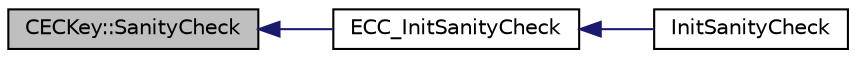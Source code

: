 digraph "CECKey::SanityCheck"
{
  edge [fontname="Helvetica",fontsize="10",labelfontname="Helvetica",labelfontsize="10"];
  node [fontname="Helvetica",fontsize="10",shape=record];
  rankdir="LR";
  Node10 [label="CECKey::SanityCheck",height=0.2,width=0.4,color="black", fillcolor="grey75", style="filled", fontcolor="black"];
  Node10 -> Node11 [dir="back",color="midnightblue",fontsize="10",style="solid",fontname="Helvetica"];
  Node11 [label="ECC_InitSanityCheck",height=0.2,width=0.4,color="black", fillcolor="white", style="filled",URL="$key_8h.html#a55cc40f04bf887c1000667caccb0684a",tooltip="Check that required EC support is available at runtime. "];
  Node11 -> Node12 [dir="back",color="midnightblue",fontsize="10",style="solid",fontname="Helvetica"];
  Node12 [label="InitSanityCheck",height=0.2,width=0.4,color="black", fillcolor="white", style="filled",URL="$init_8cpp.html#a878797b40fb8eb0d7f330a41d7742d11",tooltip="Sanity checks Ensure that DIVX is running in a usable environment with all necessary library support..."];
}
